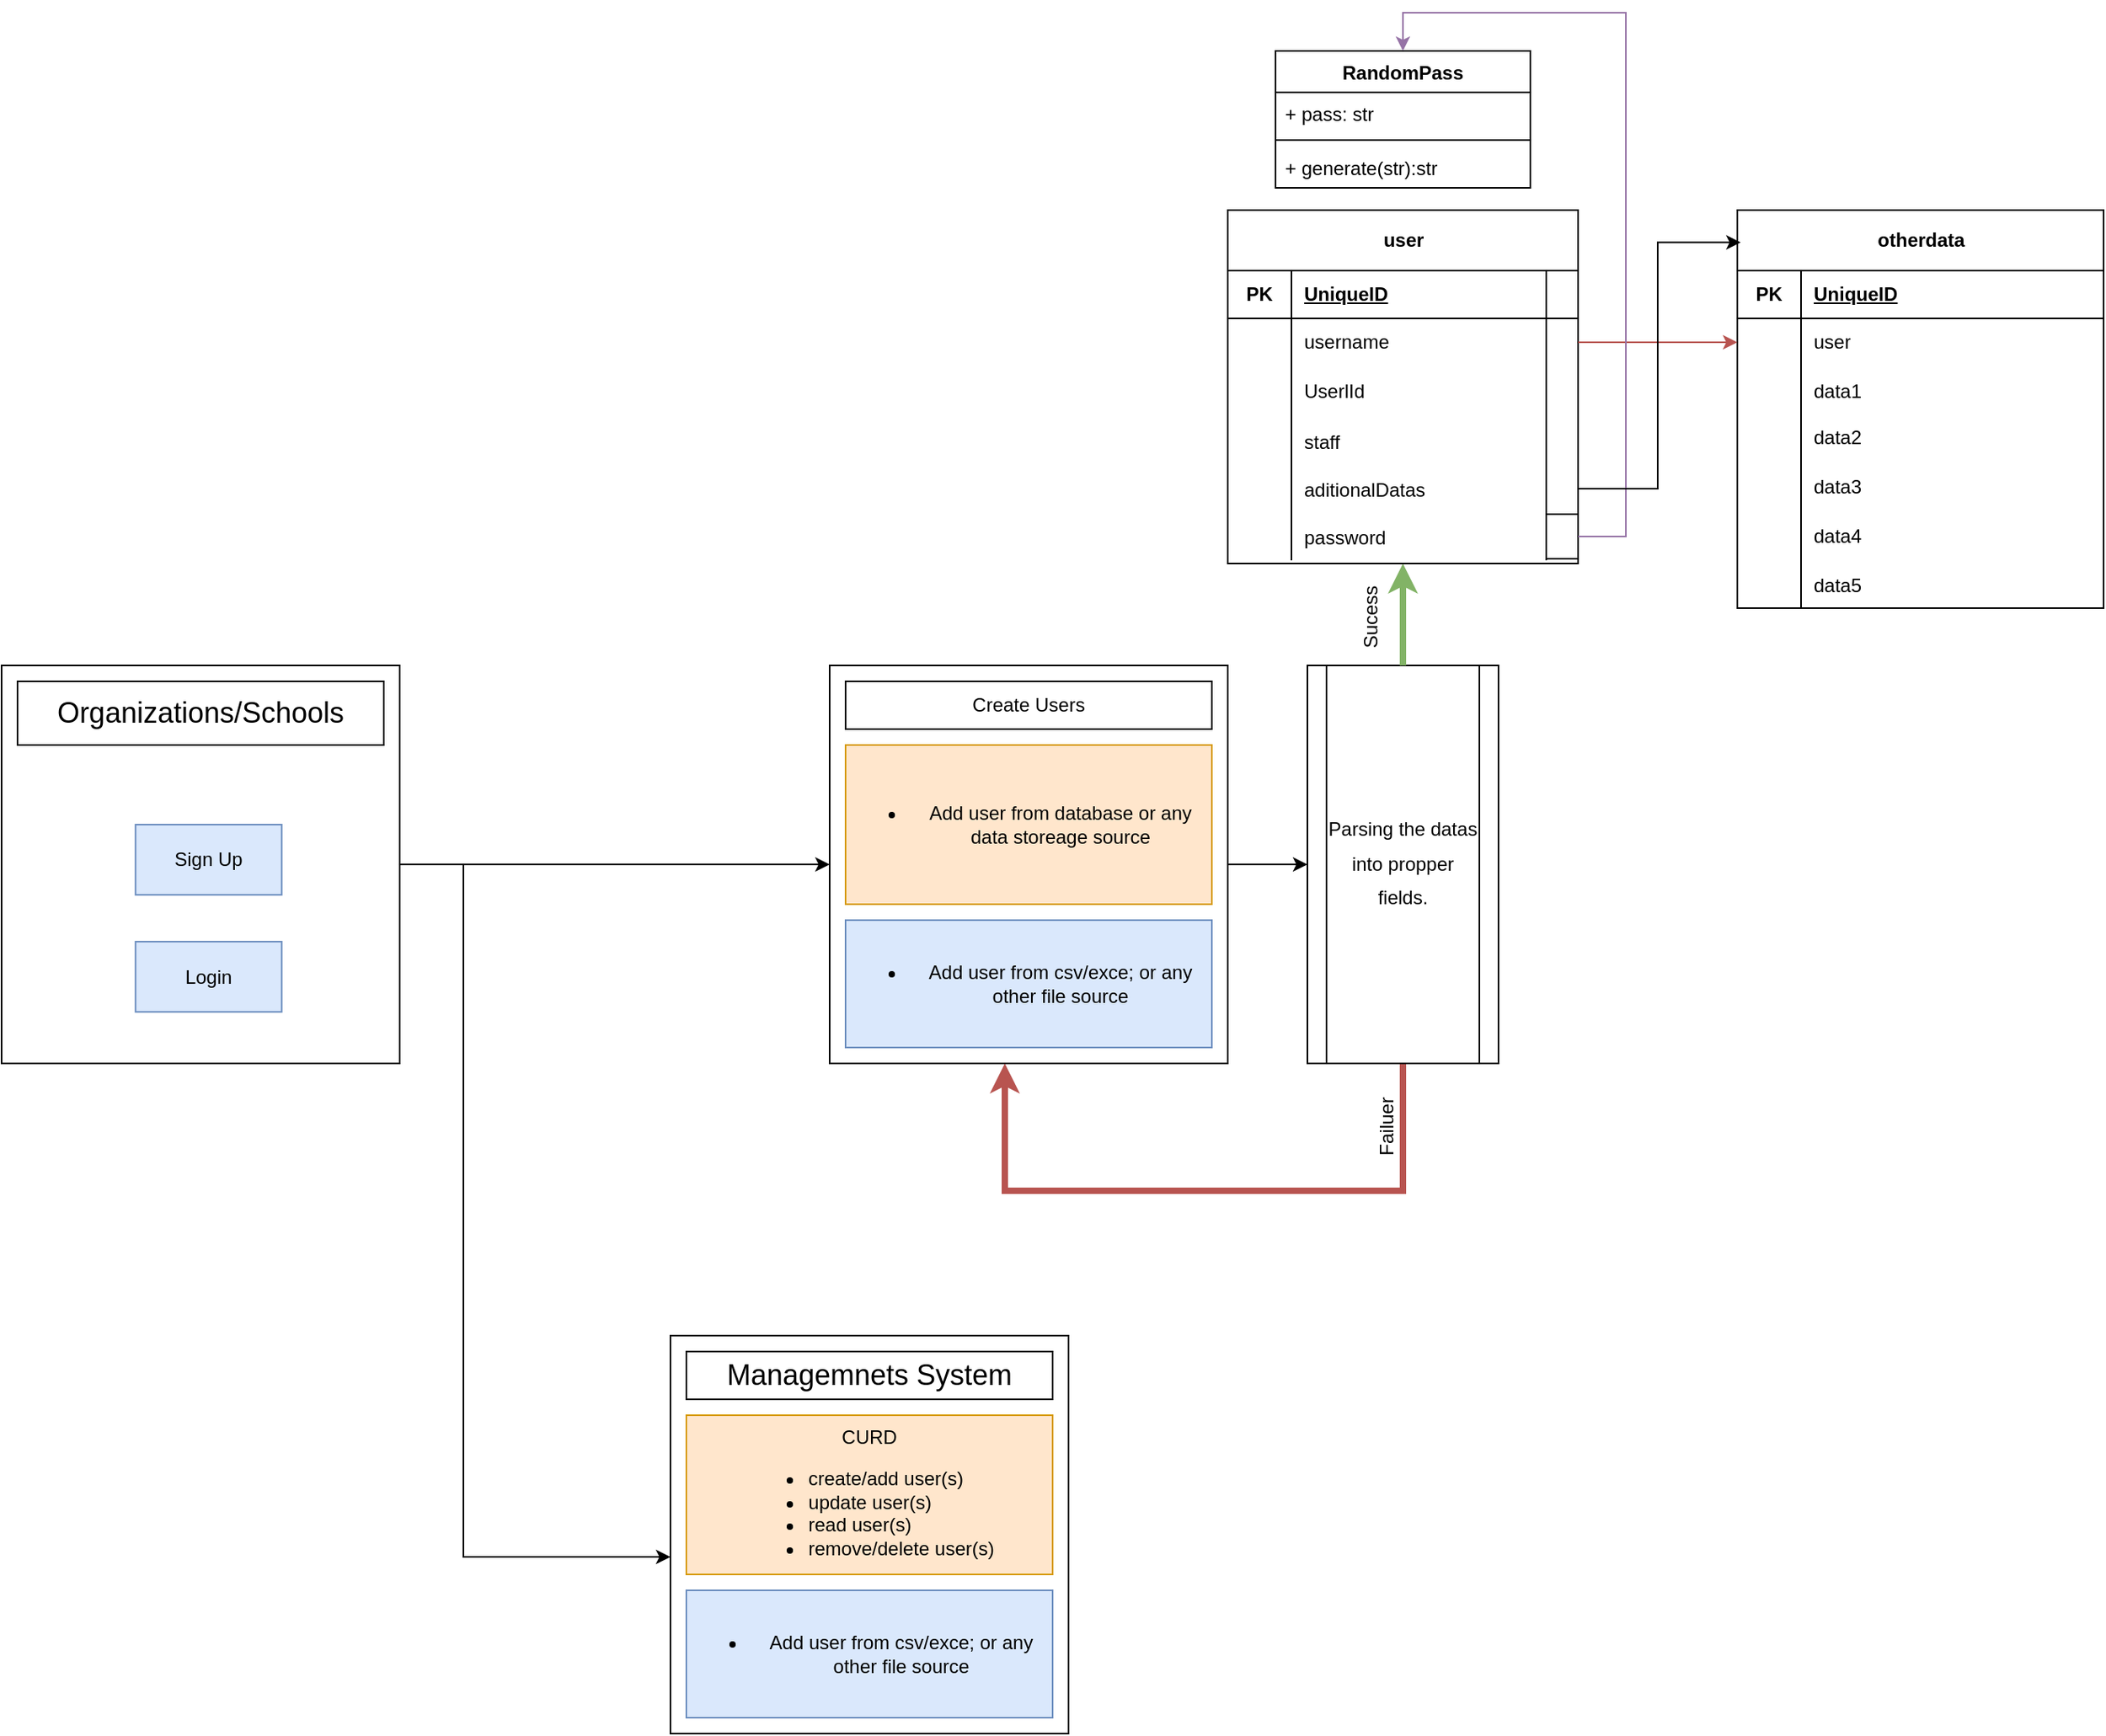 <mxfile version="21.0.6" type="github">
  <diagram name="Page-1" id="e56a1550-8fbb-45ad-956c-1786394a9013">
    <mxGraphModel dx="2026" dy="1476" grid="1" gridSize="10" guides="1" tooltips="1" connect="1" arrows="1" fold="1" page="1" pageScale="1" pageWidth="1100" pageHeight="850" background="none" math="0" shadow="0">
      <root>
        <mxCell id="0" />
        <mxCell id="1" parent="0" />
        <mxCell id="NeJCXW5R0uLkIVwSfmuF-5" value="" style="group" vertex="1" connectable="0" parent="1">
          <mxGeometry x="-200" y="180" width="260" height="250" as="geometry" />
        </mxCell>
        <mxCell id="NeJCXW5R0uLkIVwSfmuF-3" value="&lt;font style=&quot;font-size: 20px;&quot;&gt;&lt;br&gt;&lt;/font&gt;" style="whiteSpace=wrap;html=1;aspect=fixed;" vertex="1" parent="NeJCXW5R0uLkIVwSfmuF-5">
          <mxGeometry width="250.0" height="250.0" as="geometry" />
        </mxCell>
        <mxCell id="NeJCXW5R0uLkIVwSfmuF-4" value="" style="group" vertex="1" connectable="0" parent="NeJCXW5R0uLkIVwSfmuF-5">
          <mxGeometry x="84.118" y="99.996" width="91.765" height="117.647" as="geometry" />
        </mxCell>
        <mxCell id="NeJCXW5R0uLkIVwSfmuF-1" value="Login" style="rounded=0;whiteSpace=wrap;html=1;fillColor=#dae8fc;strokeColor=#6c8ebf;" vertex="1" parent="NeJCXW5R0uLkIVwSfmuF-4">
          <mxGeometry y="73.529" width="91.765" height="44.118" as="geometry" />
        </mxCell>
        <mxCell id="NeJCXW5R0uLkIVwSfmuF-2" value="Sign Up" style="rounded=0;whiteSpace=wrap;html=1;fillColor=#dae8fc;strokeColor=#6c8ebf;" vertex="1" parent="NeJCXW5R0uLkIVwSfmuF-4">
          <mxGeometry width="91.765" height="44.118" as="geometry" />
        </mxCell>
        <mxCell id="NeJCXW5R0uLkIVwSfmuF-21" value="&lt;font style=&quot;font-size: 18px;&quot;&gt;Organizations/Schools&lt;/font&gt;" style="rounded=0;whiteSpace=wrap;html=1;" vertex="1" parent="NeJCXW5R0uLkIVwSfmuF-5">
          <mxGeometry x="10" y="10" width="230" height="40" as="geometry" />
        </mxCell>
        <mxCell id="NeJCXW5R0uLkIVwSfmuF-177" style="edgeStyle=orthogonalEdgeStyle;rounded=0;orthogonalLoop=1;jettySize=auto;html=1;exitX=0.5;exitY=1;exitDx=0;exitDy=0;strokeWidth=4;fillColor=#f8cecc;strokeColor=#b85450;" edge="1" parent="1" source="NeJCXW5R0uLkIVwSfmuF-17">
          <mxGeometry relative="1" as="geometry">
            <mxPoint x="430" y="430" as="targetPoint" />
            <Array as="points">
              <mxPoint x="680" y="510" />
              <mxPoint x="430" y="510" />
            </Array>
          </mxGeometry>
        </mxCell>
        <mxCell id="NeJCXW5R0uLkIVwSfmuF-17" value="&lt;p style=&quot;line-height: 180%;&quot;&gt;Parsing the datas into propper fields.&lt;/p&gt;" style="shape=process;whiteSpace=wrap;html=1;backgroundOutline=1;" vertex="1" parent="1">
          <mxGeometry x="620" y="180" width="120" height="250" as="geometry" />
        </mxCell>
        <mxCell id="NeJCXW5R0uLkIVwSfmuF-18" value="" style="group" vertex="1" connectable="0" parent="1">
          <mxGeometry x="320" y="180" width="250" height="250" as="geometry" />
        </mxCell>
        <mxCell id="NeJCXW5R0uLkIVwSfmuF-10" value="&lt;br&gt;" style="whiteSpace=wrap;html=1;aspect=fixed;" vertex="1" parent="NeJCXW5R0uLkIVwSfmuF-18">
          <mxGeometry width="250" height="250" as="geometry" />
        </mxCell>
        <mxCell id="NeJCXW5R0uLkIVwSfmuF-12" value="Create Users" style="rounded=0;whiteSpace=wrap;html=1;" vertex="1" parent="NeJCXW5R0uLkIVwSfmuF-18">
          <mxGeometry x="10" y="10" width="230" height="30" as="geometry" />
        </mxCell>
        <mxCell id="NeJCXW5R0uLkIVwSfmuF-13" value="&lt;ul&gt;&lt;li&gt;Add user from database or any data storeage source&lt;/li&gt;&lt;/ul&gt;" style="rounded=0;whiteSpace=wrap;html=1;fillColor=#ffe6cc;strokeColor=#d79b00;" vertex="1" parent="NeJCXW5R0uLkIVwSfmuF-18">
          <mxGeometry x="10" y="50" width="230" height="100" as="geometry" />
        </mxCell>
        <mxCell id="NeJCXW5R0uLkIVwSfmuF-14" value="&lt;ul&gt;&lt;li&gt;Add user from csv/exce; or any other file source&lt;/li&gt;&lt;/ul&gt;" style="rounded=0;whiteSpace=wrap;html=1;fillColor=#dae8fc;strokeColor=#6c8ebf;" vertex="1" parent="NeJCXW5R0uLkIVwSfmuF-18">
          <mxGeometry x="10" y="160" width="230" height="80" as="geometry" />
        </mxCell>
        <mxCell id="NeJCXW5R0uLkIVwSfmuF-15" style="edgeStyle=orthogonalEdgeStyle;rounded=0;orthogonalLoop=1;jettySize=auto;html=1;exitX=0.5;exitY=1;exitDx=0;exitDy=0;" edge="1" parent="NeJCXW5R0uLkIVwSfmuF-18" source="NeJCXW5R0uLkIVwSfmuF-12" target="NeJCXW5R0uLkIVwSfmuF-12">
          <mxGeometry relative="1" as="geometry" />
        </mxCell>
        <mxCell id="NeJCXW5R0uLkIVwSfmuF-23" value="" style="edgeStyle=orthogonalEdgeStyle;rounded=0;orthogonalLoop=1;jettySize=auto;html=1;" edge="1" parent="1" source="NeJCXW5R0uLkIVwSfmuF-10" target="NeJCXW5R0uLkIVwSfmuF-17">
          <mxGeometry relative="1" as="geometry" />
        </mxCell>
        <mxCell id="NeJCXW5R0uLkIVwSfmuF-176" value="" style="edgeStyle=orthogonalEdgeStyle;rounded=0;orthogonalLoop=1;jettySize=auto;html=1;strokeWidth=4;fillColor=#d5e8d4;strokeColor=#82b366;" edge="1" parent="1" source="NeJCXW5R0uLkIVwSfmuF-17" target="NeJCXW5R0uLkIVwSfmuF-24">
          <mxGeometry relative="1" as="geometry" />
        </mxCell>
        <object label="user" semester="" id="NeJCXW5R0uLkIVwSfmuF-24">
          <mxCell style="shape=table;startSize=38;container=1;collapsible=1;childLayout=tableLayout;fixedRows=1;rowLines=0;fontStyle=1;align=center;resizeLast=1;html=1;enumerate=0;autosize=1;" vertex="1" parent="1">
            <mxGeometry x="570" y="-106" width="220" height="222" as="geometry" />
          </mxCell>
        </object>
        <mxCell id="NeJCXW5R0uLkIVwSfmuF-25" value="" style="shape=tableRow;horizontal=0;startSize=0;swimlaneHead=0;swimlaneBody=0;fillColor=none;collapsible=0;dropTarget=0;points=[[0,0.5],[1,0.5]];portConstraint=eastwest;top=0;left=0;right=0;bottom=1;" vertex="1" parent="NeJCXW5R0uLkIVwSfmuF-24">
          <mxGeometry y="38" width="220" height="30" as="geometry" />
        </mxCell>
        <mxCell id="NeJCXW5R0uLkIVwSfmuF-26" value="PK" style="shape=partialRectangle;connectable=0;fillColor=none;top=0;left=0;bottom=0;right=0;fontStyle=1;overflow=hidden;whiteSpace=wrap;html=1;" vertex="1" parent="NeJCXW5R0uLkIVwSfmuF-25">
          <mxGeometry width="40" height="30" as="geometry">
            <mxRectangle width="40" height="30" as="alternateBounds" />
          </mxGeometry>
        </mxCell>
        <mxCell id="NeJCXW5R0uLkIVwSfmuF-27" value="UniqueID" style="shape=partialRectangle;connectable=0;fillColor=none;top=0;left=0;bottom=0;right=0;align=left;spacingLeft=6;fontStyle=5;overflow=hidden;whiteSpace=wrap;html=1;" vertex="1" parent="NeJCXW5R0uLkIVwSfmuF-25">
          <mxGeometry x="40" width="180" height="30" as="geometry">
            <mxRectangle width="180" height="30" as="alternateBounds" />
          </mxGeometry>
        </mxCell>
        <mxCell id="NeJCXW5R0uLkIVwSfmuF-28" value="" style="shape=tableRow;horizontal=0;startSize=0;swimlaneHead=0;swimlaneBody=0;fillColor=none;collapsible=0;dropTarget=0;points=[[0,0.5],[1,0.5]];portConstraint=eastwest;top=0;left=0;right=0;bottom=0;" vertex="1" parent="NeJCXW5R0uLkIVwSfmuF-24">
          <mxGeometry y="68" width="220" height="30" as="geometry" />
        </mxCell>
        <mxCell id="NeJCXW5R0uLkIVwSfmuF-29" value="" style="shape=partialRectangle;connectable=0;fillColor=none;top=0;left=0;bottom=0;right=0;editable=1;overflow=hidden;whiteSpace=wrap;html=1;" vertex="1" parent="NeJCXW5R0uLkIVwSfmuF-28">
          <mxGeometry width="40" height="30" as="geometry">
            <mxRectangle width="40" height="30" as="alternateBounds" />
          </mxGeometry>
        </mxCell>
        <mxCell id="NeJCXW5R0uLkIVwSfmuF-30" value="username" style="shape=partialRectangle;connectable=0;fillColor=none;top=0;left=0;bottom=0;right=0;align=left;spacingLeft=6;overflow=hidden;whiteSpace=wrap;html=1;" vertex="1" parent="NeJCXW5R0uLkIVwSfmuF-28">
          <mxGeometry x="40" width="180" height="30" as="geometry">
            <mxRectangle width="180" height="30" as="alternateBounds" />
          </mxGeometry>
        </mxCell>
        <mxCell id="NeJCXW5R0uLkIVwSfmuF-31" value="" style="shape=tableRow;horizontal=0;startSize=0;swimlaneHead=0;swimlaneBody=0;fillColor=none;collapsible=0;dropTarget=0;points=[[0,0.5],[1,0.5]];portConstraint=eastwest;top=0;left=0;right=0;bottom=0;" vertex="1" parent="NeJCXW5R0uLkIVwSfmuF-24">
          <mxGeometry y="98" width="220" height="32" as="geometry" />
        </mxCell>
        <mxCell id="NeJCXW5R0uLkIVwSfmuF-32" value="" style="shape=partialRectangle;connectable=0;fillColor=none;top=0;left=0;bottom=0;right=0;editable=1;overflow=hidden;whiteSpace=wrap;html=1;" vertex="1" parent="NeJCXW5R0uLkIVwSfmuF-31">
          <mxGeometry width="40" height="32" as="geometry">
            <mxRectangle width="40" height="32" as="alternateBounds" />
          </mxGeometry>
        </mxCell>
        <mxCell id="NeJCXW5R0uLkIVwSfmuF-33" value="UserlId" style="shape=partialRectangle;connectable=0;fillColor=none;top=0;left=0;bottom=0;right=0;align=left;spacingLeft=6;overflow=hidden;whiteSpace=wrap;html=1;" vertex="1" parent="NeJCXW5R0uLkIVwSfmuF-31">
          <mxGeometry x="40" width="180" height="32" as="geometry">
            <mxRectangle width="180" height="32" as="alternateBounds" />
          </mxGeometry>
        </mxCell>
        <mxCell id="NeJCXW5R0uLkIVwSfmuF-164" value="" style="shape=tableRow;horizontal=0;startSize=0;swimlaneHead=0;swimlaneBody=0;fillColor=none;collapsible=0;dropTarget=0;points=[[0,0.5],[1,0.5]];portConstraint=eastwest;top=0;left=0;right=0;bottom=0;" vertex="1" parent="NeJCXW5R0uLkIVwSfmuF-24">
          <mxGeometry y="130" width="220" height="30" as="geometry" />
        </mxCell>
        <mxCell id="NeJCXW5R0uLkIVwSfmuF-165" value="" style="shape=partialRectangle;connectable=0;fillColor=none;top=0;left=0;bottom=0;right=0;editable=1;overflow=hidden;" vertex="1" parent="NeJCXW5R0uLkIVwSfmuF-164">
          <mxGeometry width="40" height="30" as="geometry">
            <mxRectangle width="40" height="30" as="alternateBounds" />
          </mxGeometry>
        </mxCell>
        <mxCell id="NeJCXW5R0uLkIVwSfmuF-166" value="staff" style="shape=partialRectangle;connectable=0;fillColor=none;top=0;left=0;bottom=0;right=0;align=left;spacingLeft=6;overflow=hidden;" vertex="1" parent="NeJCXW5R0uLkIVwSfmuF-164">
          <mxGeometry x="40" width="180" height="30" as="geometry">
            <mxRectangle width="180" height="30" as="alternateBounds" />
          </mxGeometry>
        </mxCell>
        <mxCell id="NeJCXW5R0uLkIVwSfmuF-55" value="" style="shape=tableRow;horizontal=0;startSize=0;swimlaneHead=0;swimlaneBody=0;fillColor=none;collapsible=0;dropTarget=0;points=[[0,0.5],[1,0.5]];portConstraint=eastwest;top=0;left=0;right=0;bottom=0;" vertex="1" parent="NeJCXW5R0uLkIVwSfmuF-24">
          <mxGeometry y="160" width="220" height="30" as="geometry" />
        </mxCell>
        <mxCell id="NeJCXW5R0uLkIVwSfmuF-56" value="" style="shape=partialRectangle;connectable=0;fillColor=none;top=0;left=0;bottom=0;right=0;editable=1;overflow=hidden;" vertex="1" parent="NeJCXW5R0uLkIVwSfmuF-55">
          <mxGeometry width="40" height="30" as="geometry">
            <mxRectangle width="40" height="30" as="alternateBounds" />
          </mxGeometry>
        </mxCell>
        <mxCell id="NeJCXW5R0uLkIVwSfmuF-57" value="aditionalDatas" style="shape=partialRectangle;connectable=0;fillColor=none;top=0;left=0;bottom=0;right=0;align=left;spacingLeft=6;overflow=hidden;" vertex="1" parent="NeJCXW5R0uLkIVwSfmuF-55">
          <mxGeometry x="40" width="180" height="30" as="geometry">
            <mxRectangle width="180" height="30" as="alternateBounds" />
          </mxGeometry>
        </mxCell>
        <mxCell id="NeJCXW5R0uLkIVwSfmuF-51" value="" style="shape=tableRow;horizontal=0;startSize=0;swimlaneHead=0;swimlaneBody=0;fillColor=none;collapsible=0;dropTarget=0;points=[[0,0.5],[1,0.5]];portConstraint=eastwest;top=0;left=0;right=0;bottom=0;" vertex="1" parent="NeJCXW5R0uLkIVwSfmuF-24">
          <mxGeometry y="190" width="220" height="30" as="geometry" />
        </mxCell>
        <mxCell id="NeJCXW5R0uLkIVwSfmuF-52" value="" style="shape=partialRectangle;connectable=0;fillColor=none;top=0;left=0;bottom=0;right=0;editable=1;overflow=hidden;" vertex="1" parent="NeJCXW5R0uLkIVwSfmuF-51">
          <mxGeometry width="40" height="30" as="geometry">
            <mxRectangle width="40" height="30" as="alternateBounds" />
          </mxGeometry>
        </mxCell>
        <mxCell id="NeJCXW5R0uLkIVwSfmuF-53" value="password" style="shape=partialRectangle;connectable=0;fillColor=none;top=0;left=0;bottom=0;right=0;align=left;spacingLeft=6;overflow=hidden;" vertex="1" parent="NeJCXW5R0uLkIVwSfmuF-51">
          <mxGeometry x="40" width="160" height="30" as="geometry">
            <mxRectangle width="160" height="30" as="alternateBounds" />
          </mxGeometry>
        </mxCell>
        <mxCell id="NeJCXW5R0uLkIVwSfmuF-174" value="" style="shape=singleArrow;whiteSpace=wrap;html=1;arrowWidth=0.93;arrowSize=0;" vertex="1" parent="NeJCXW5R0uLkIVwSfmuF-51">
          <mxGeometry x="200" width="20" height="30" as="geometry">
            <mxRectangle width="20" height="30" as="alternateBounds" />
          </mxGeometry>
        </mxCell>
        <object label="otherdata" semester="" id="NeJCXW5R0uLkIVwSfmuF-71">
          <mxCell style="shape=table;startSize=38;container=1;collapsible=1;childLayout=tableLayout;fixedRows=1;rowLines=0;fontStyle=1;align=center;resizeLast=1;html=1;enumerate=0;autosize=1;" vertex="1" parent="1">
            <mxGeometry x="890" y="-106" width="230" height="250" as="geometry" />
          </mxCell>
        </object>
        <mxCell id="NeJCXW5R0uLkIVwSfmuF-72" value="" style="shape=tableRow;horizontal=0;startSize=0;swimlaneHead=0;swimlaneBody=0;fillColor=none;collapsible=0;dropTarget=0;points=[[0,0.5],[1,0.5]];portConstraint=eastwest;top=0;left=0;right=0;bottom=1;" vertex="1" parent="NeJCXW5R0uLkIVwSfmuF-71">
          <mxGeometry y="38" width="230" height="30" as="geometry" />
        </mxCell>
        <mxCell id="NeJCXW5R0uLkIVwSfmuF-73" value="PK" style="shape=partialRectangle;connectable=0;fillColor=none;top=0;left=0;bottom=0;right=0;fontStyle=1;overflow=hidden;whiteSpace=wrap;html=1;" vertex="1" parent="NeJCXW5R0uLkIVwSfmuF-72">
          <mxGeometry width="40" height="30" as="geometry">
            <mxRectangle width="40" height="30" as="alternateBounds" />
          </mxGeometry>
        </mxCell>
        <mxCell id="NeJCXW5R0uLkIVwSfmuF-74" value="UniqueID" style="shape=partialRectangle;connectable=0;fillColor=none;top=0;left=0;bottom=0;right=0;align=left;spacingLeft=6;fontStyle=5;overflow=hidden;whiteSpace=wrap;html=1;" vertex="1" parent="NeJCXW5R0uLkIVwSfmuF-72">
          <mxGeometry x="40" width="190" height="30" as="geometry">
            <mxRectangle width="190" height="30" as="alternateBounds" />
          </mxGeometry>
        </mxCell>
        <mxCell id="NeJCXW5R0uLkIVwSfmuF-75" value="" style="shape=tableRow;horizontal=0;startSize=0;swimlaneHead=0;swimlaneBody=0;fillColor=none;collapsible=0;dropTarget=0;points=[[0,0.5],[1,0.5]];portConstraint=eastwest;top=0;left=0;right=0;bottom=0;" vertex="1" parent="NeJCXW5R0uLkIVwSfmuF-71">
          <mxGeometry y="68" width="230" height="30" as="geometry" />
        </mxCell>
        <mxCell id="NeJCXW5R0uLkIVwSfmuF-76" value="" style="shape=partialRectangle;connectable=0;fillColor=none;top=0;left=0;bottom=0;right=0;editable=1;overflow=hidden;whiteSpace=wrap;html=1;" vertex="1" parent="NeJCXW5R0uLkIVwSfmuF-75">
          <mxGeometry width="40" height="30" as="geometry">
            <mxRectangle width="40" height="30" as="alternateBounds" />
          </mxGeometry>
        </mxCell>
        <mxCell id="NeJCXW5R0uLkIVwSfmuF-77" value="user" style="shape=partialRectangle;connectable=0;fillColor=none;top=0;left=0;bottom=0;right=0;align=left;spacingLeft=6;overflow=hidden;whiteSpace=wrap;html=1;" vertex="1" parent="NeJCXW5R0uLkIVwSfmuF-75">
          <mxGeometry x="40" width="190" height="30" as="geometry">
            <mxRectangle width="190" height="30" as="alternateBounds" />
          </mxGeometry>
        </mxCell>
        <mxCell id="NeJCXW5R0uLkIVwSfmuF-158" value="" style="shape=tableRow;horizontal=0;startSize=0;swimlaneHead=0;swimlaneBody=0;fillColor=none;collapsible=0;dropTarget=0;points=[[0,0.5],[1,0.5]];portConstraint=eastwest;top=0;left=0;right=0;bottom=0;" vertex="1" parent="NeJCXW5R0uLkIVwSfmuF-71">
          <mxGeometry y="98" width="230" height="30" as="geometry" />
        </mxCell>
        <mxCell id="NeJCXW5R0uLkIVwSfmuF-159" value="" style="shape=partialRectangle;connectable=0;fillColor=none;top=0;left=0;bottom=0;right=0;editable=1;overflow=hidden;" vertex="1" parent="NeJCXW5R0uLkIVwSfmuF-158">
          <mxGeometry width="40" height="30" as="geometry">
            <mxRectangle width="40" height="30" as="alternateBounds" />
          </mxGeometry>
        </mxCell>
        <mxCell id="NeJCXW5R0uLkIVwSfmuF-160" value="data1" style="shape=partialRectangle;connectable=0;fillColor=none;top=0;left=0;bottom=0;right=0;align=left;spacingLeft=6;overflow=hidden;" vertex="1" parent="NeJCXW5R0uLkIVwSfmuF-158">
          <mxGeometry x="40" width="190" height="30" as="geometry">
            <mxRectangle width="190" height="30" as="alternateBounds" />
          </mxGeometry>
        </mxCell>
        <mxCell id="NeJCXW5R0uLkIVwSfmuF-81" value="" style="shape=tableRow;horizontal=0;startSize=0;swimlaneHead=0;swimlaneBody=0;fillColor=none;collapsible=0;dropTarget=0;points=[[0,0.5],[1,0.5]];portConstraint=eastwest;top=0;left=0;right=0;bottom=0;" vertex="1" parent="NeJCXW5R0uLkIVwSfmuF-71">
          <mxGeometry y="128" width="230" height="30" as="geometry" />
        </mxCell>
        <mxCell id="NeJCXW5R0uLkIVwSfmuF-82" value="" style="shape=partialRectangle;connectable=0;fillColor=none;top=0;left=0;bottom=0;right=0;editable=1;overflow=hidden;whiteSpace=wrap;html=1;" vertex="1" parent="NeJCXW5R0uLkIVwSfmuF-81">
          <mxGeometry width="40" height="30" as="geometry">
            <mxRectangle width="40" height="30" as="alternateBounds" />
          </mxGeometry>
        </mxCell>
        <mxCell id="NeJCXW5R0uLkIVwSfmuF-83" value="data2" style="shape=partialRectangle;connectable=0;fillColor=none;top=0;left=0;bottom=0;right=0;align=left;spacingLeft=6;overflow=hidden;whiteSpace=wrap;html=1;" vertex="1" parent="NeJCXW5R0uLkIVwSfmuF-81">
          <mxGeometry x="40" width="190" height="30" as="geometry">
            <mxRectangle width="190" height="30" as="alternateBounds" />
          </mxGeometry>
        </mxCell>
        <mxCell id="NeJCXW5R0uLkIVwSfmuF-84" value="" style="shape=tableRow;horizontal=0;startSize=0;swimlaneHead=0;swimlaneBody=0;fillColor=none;collapsible=0;dropTarget=0;points=[[0,0.5],[1,0.5]];portConstraint=eastwest;top=0;left=0;right=0;bottom=0;" vertex="1" parent="NeJCXW5R0uLkIVwSfmuF-71">
          <mxGeometry y="158" width="230" height="30" as="geometry" />
        </mxCell>
        <mxCell id="NeJCXW5R0uLkIVwSfmuF-85" value="" style="shape=partialRectangle;connectable=0;fillColor=none;top=0;left=0;bottom=0;right=0;editable=1;overflow=hidden;" vertex="1" parent="NeJCXW5R0uLkIVwSfmuF-84">
          <mxGeometry width="40" height="30" as="geometry">
            <mxRectangle width="40" height="30" as="alternateBounds" />
          </mxGeometry>
        </mxCell>
        <mxCell id="NeJCXW5R0uLkIVwSfmuF-86" value="data3" style="shape=partialRectangle;connectable=0;fillColor=none;top=0;left=0;bottom=0;right=0;align=left;spacingLeft=6;overflow=hidden;" vertex="1" parent="NeJCXW5R0uLkIVwSfmuF-84">
          <mxGeometry x="40" width="190" height="30" as="geometry">
            <mxRectangle width="190" height="30" as="alternateBounds" />
          </mxGeometry>
        </mxCell>
        <mxCell id="NeJCXW5R0uLkIVwSfmuF-87" value="" style="shape=tableRow;horizontal=0;startSize=0;swimlaneHead=0;swimlaneBody=0;fillColor=none;collapsible=0;dropTarget=0;points=[[0,0.5],[1,0.5]];portConstraint=eastwest;top=0;left=0;right=0;bottom=0;" vertex="1" parent="NeJCXW5R0uLkIVwSfmuF-71">
          <mxGeometry y="188" width="230" height="32" as="geometry" />
        </mxCell>
        <mxCell id="NeJCXW5R0uLkIVwSfmuF-88" value="" style="shape=partialRectangle;connectable=0;fillColor=none;top=0;left=0;bottom=0;right=0;editable=1;overflow=hidden;" vertex="1" parent="NeJCXW5R0uLkIVwSfmuF-87">
          <mxGeometry width="40" height="32" as="geometry">
            <mxRectangle width="40" height="32" as="alternateBounds" />
          </mxGeometry>
        </mxCell>
        <mxCell id="NeJCXW5R0uLkIVwSfmuF-89" value="data4" style="shape=partialRectangle;connectable=0;fillColor=none;top=0;left=0;bottom=0;right=0;align=left;spacingLeft=6;overflow=hidden;" vertex="1" parent="NeJCXW5R0uLkIVwSfmuF-87">
          <mxGeometry x="40" width="190" height="32" as="geometry">
            <mxRectangle width="190" height="32" as="alternateBounds" />
          </mxGeometry>
        </mxCell>
        <mxCell id="NeJCXW5R0uLkIVwSfmuF-90" value="" style="shape=tableRow;horizontal=0;startSize=0;swimlaneHead=0;swimlaneBody=0;fillColor=none;collapsible=0;dropTarget=0;points=[[0,0.5],[1,0.5]];portConstraint=eastwest;top=0;left=0;right=0;bottom=0;" vertex="1" parent="NeJCXW5R0uLkIVwSfmuF-71">
          <mxGeometry y="220" width="230" height="30" as="geometry" />
        </mxCell>
        <mxCell id="NeJCXW5R0uLkIVwSfmuF-91" value="" style="shape=partialRectangle;connectable=0;fillColor=none;top=0;left=0;bottom=0;right=0;editable=1;overflow=hidden;" vertex="1" parent="NeJCXW5R0uLkIVwSfmuF-90">
          <mxGeometry width="40" height="30" as="geometry">
            <mxRectangle width="40" height="30" as="alternateBounds" />
          </mxGeometry>
        </mxCell>
        <mxCell id="NeJCXW5R0uLkIVwSfmuF-92" value="data5" style="shape=partialRectangle;connectable=0;fillColor=none;top=0;left=0;bottom=0;right=0;align=left;spacingLeft=6;overflow=hidden;" vertex="1" parent="NeJCXW5R0uLkIVwSfmuF-90">
          <mxGeometry x="40" width="190" height="30" as="geometry">
            <mxRectangle width="190" height="30" as="alternateBounds" />
          </mxGeometry>
        </mxCell>
        <mxCell id="NeJCXW5R0uLkIVwSfmuF-95" style="edgeStyle=orthogonalEdgeStyle;rounded=0;orthogonalLoop=1;jettySize=auto;html=1;exitX=1;exitY=0.5;exitDx=0;exitDy=0;fillColor=#f8cecc;strokeColor=#b85450;" edge="1" parent="1" source="NeJCXW5R0uLkIVwSfmuF-28" target="NeJCXW5R0uLkIVwSfmuF-75">
          <mxGeometry relative="1" as="geometry" />
        </mxCell>
        <mxCell id="NeJCXW5R0uLkIVwSfmuF-167" value="RandomPass" style="swimlane;fontStyle=1;align=center;verticalAlign=top;childLayout=stackLayout;horizontal=1;startSize=26;horizontalStack=0;resizeParent=1;resizeParentMax=0;resizeLast=0;collapsible=1;marginBottom=0;whiteSpace=wrap;html=1;" vertex="1" parent="1">
          <mxGeometry x="600" y="-206" width="160" height="86" as="geometry" />
        </mxCell>
        <mxCell id="NeJCXW5R0uLkIVwSfmuF-168" value="+ pass: str" style="text;strokeColor=none;fillColor=none;align=left;verticalAlign=top;spacingLeft=4;spacingRight=4;overflow=hidden;rotatable=0;points=[[0,0.5],[1,0.5]];portConstraint=eastwest;whiteSpace=wrap;html=1;" vertex="1" parent="NeJCXW5R0uLkIVwSfmuF-167">
          <mxGeometry y="26" width="160" height="26" as="geometry" />
        </mxCell>
        <mxCell id="NeJCXW5R0uLkIVwSfmuF-169" value="" style="line;strokeWidth=1;fillColor=none;align=left;verticalAlign=middle;spacingTop=-1;spacingLeft=3;spacingRight=3;rotatable=0;labelPosition=right;points=[];portConstraint=eastwest;strokeColor=inherit;" vertex="1" parent="NeJCXW5R0uLkIVwSfmuF-167">
          <mxGeometry y="52" width="160" height="8" as="geometry" />
        </mxCell>
        <mxCell id="NeJCXW5R0uLkIVwSfmuF-170" value="+ generate(str):str" style="text;strokeColor=none;fillColor=none;align=left;verticalAlign=top;spacingLeft=4;spacingRight=4;overflow=hidden;rotatable=0;points=[[0,0.5],[1,0.5]];portConstraint=eastwest;whiteSpace=wrap;html=1;" vertex="1" parent="NeJCXW5R0uLkIVwSfmuF-167">
          <mxGeometry y="60" width="160" height="26" as="geometry" />
        </mxCell>
        <mxCell id="NeJCXW5R0uLkIVwSfmuF-172" style="edgeStyle=orthogonalEdgeStyle;rounded=0;orthogonalLoop=1;jettySize=auto;html=1;exitX=1;exitY=0.5;exitDx=0;exitDy=0;fillColor=#e1d5e7;strokeColor=#9673a6;" edge="1" parent="1" source="NeJCXW5R0uLkIVwSfmuF-51" target="NeJCXW5R0uLkIVwSfmuF-167">
          <mxGeometry relative="1" as="geometry">
            <mxPoint x="820" y="-220" as="targetPoint" />
            <Array as="points">
              <mxPoint x="820" y="99" />
              <mxPoint x="820" y="-230" />
              <mxPoint x="680" y="-230" />
            </Array>
          </mxGeometry>
        </mxCell>
        <mxCell id="NeJCXW5R0uLkIVwSfmuF-93" value="" style="edgeStyle=orthogonalEdgeStyle;rounded=0;orthogonalLoop=1;jettySize=auto;html=1;exitX=1;exitY=0.5;exitDx=0;exitDy=0;entryX=0.009;entryY=0.081;entryDx=0;entryDy=0;entryPerimeter=0;" edge="1" parent="1" source="NeJCXW5R0uLkIVwSfmuF-55" target="NeJCXW5R0uLkIVwSfmuF-71">
          <mxGeometry relative="1" as="geometry" />
        </mxCell>
        <mxCell id="NeJCXW5R0uLkIVwSfmuF-178" value="Sucess" style="text;html=1;align=center;verticalAlign=middle;resizable=0;points=[];autosize=1;strokeColor=none;fillColor=none;rotation=-90;" vertex="1" parent="1">
          <mxGeometry x="630" y="135" width="60" height="30" as="geometry" />
        </mxCell>
        <mxCell id="NeJCXW5R0uLkIVwSfmuF-179" value="Failuer" style="text;html=1;align=center;verticalAlign=middle;resizable=0;points=[];autosize=1;strokeColor=none;fillColor=none;rotation=-90;" vertex="1" parent="1">
          <mxGeometry x="640" y="455" width="60" height="30" as="geometry" />
        </mxCell>
        <mxCell id="NeJCXW5R0uLkIVwSfmuF-184" style="edgeStyle=orthogonalEdgeStyle;rounded=0;orthogonalLoop=1;jettySize=auto;html=1;entryX=0;entryY=0.5;entryDx=0;entryDy=0;" edge="1" parent="1" target="NeJCXW5R0uLkIVwSfmuF-10">
          <mxGeometry relative="1" as="geometry">
            <mxPoint x="90" y="310" as="sourcePoint" />
            <Array as="points">
              <mxPoint x="90" y="305" />
            </Array>
          </mxGeometry>
        </mxCell>
        <mxCell id="NeJCXW5R0uLkIVwSfmuF-181" value="" style="edgeStyle=orthogonalEdgeStyle;rounded=0;orthogonalLoop=1;jettySize=auto;html=1;" edge="1" parent="1" source="NeJCXW5R0uLkIVwSfmuF-3">
          <mxGeometry relative="1" as="geometry">
            <mxPoint x="220" y="740" as="targetPoint" />
            <Array as="points">
              <mxPoint x="90" y="305" />
              <mxPoint x="90" y="740" />
            </Array>
          </mxGeometry>
        </mxCell>
        <mxCell id="NeJCXW5R0uLkIVwSfmuF-189" value="" style="group" vertex="1" connectable="0" parent="1">
          <mxGeometry x="220" y="601.0" width="250" height="250" as="geometry" />
        </mxCell>
        <mxCell id="NeJCXW5R0uLkIVwSfmuF-190" value="&lt;br&gt;" style="whiteSpace=wrap;html=1;aspect=fixed;" vertex="1" parent="NeJCXW5R0uLkIVwSfmuF-189">
          <mxGeometry width="250" height="250" as="geometry" />
        </mxCell>
        <mxCell id="NeJCXW5R0uLkIVwSfmuF-191" value="&lt;font style=&quot;font-size: 18px;&quot;&gt;Managemnets System&lt;/font&gt;" style="rounded=0;whiteSpace=wrap;html=1;" vertex="1" parent="NeJCXW5R0uLkIVwSfmuF-189">
          <mxGeometry x="10" y="10" width="230" height="30" as="geometry" />
        </mxCell>
        <mxCell id="NeJCXW5R0uLkIVwSfmuF-192" value="CURD&lt;br&gt;&lt;ul&gt;&lt;li style=&quot;text-align: left;&quot;&gt;create/add user(s)&lt;/li&gt;&lt;li style=&quot;text-align: left;&quot;&gt;update user(s)&lt;/li&gt;&lt;li style=&quot;text-align: left;&quot;&gt;read user(s)&amp;nbsp;&lt;/li&gt;&lt;li style=&quot;text-align: left;&quot;&gt;remove/delete user(s)&lt;/li&gt;&lt;/ul&gt;" style="rounded=0;whiteSpace=wrap;html=1;fillColor=#ffe6cc;strokeColor=#d79b00;verticalAlign=top;" vertex="1" parent="NeJCXW5R0uLkIVwSfmuF-189">
          <mxGeometry x="10" y="50" width="230" height="100" as="geometry" />
        </mxCell>
        <mxCell id="NeJCXW5R0uLkIVwSfmuF-193" value="&lt;ul&gt;&lt;li&gt;Add user from csv/exce; or any other file source&lt;/li&gt;&lt;/ul&gt;" style="rounded=0;whiteSpace=wrap;html=1;fillColor=#dae8fc;strokeColor=#6c8ebf;" vertex="1" parent="NeJCXW5R0uLkIVwSfmuF-189">
          <mxGeometry x="10" y="160" width="230" height="80" as="geometry" />
        </mxCell>
        <mxCell id="NeJCXW5R0uLkIVwSfmuF-194" style="edgeStyle=orthogonalEdgeStyle;rounded=0;orthogonalLoop=1;jettySize=auto;html=1;exitX=0.5;exitY=1;exitDx=0;exitDy=0;" edge="1" parent="NeJCXW5R0uLkIVwSfmuF-189" source="NeJCXW5R0uLkIVwSfmuF-191" target="NeJCXW5R0uLkIVwSfmuF-191">
          <mxGeometry relative="1" as="geometry" />
        </mxCell>
      </root>
    </mxGraphModel>
  </diagram>
</mxfile>
